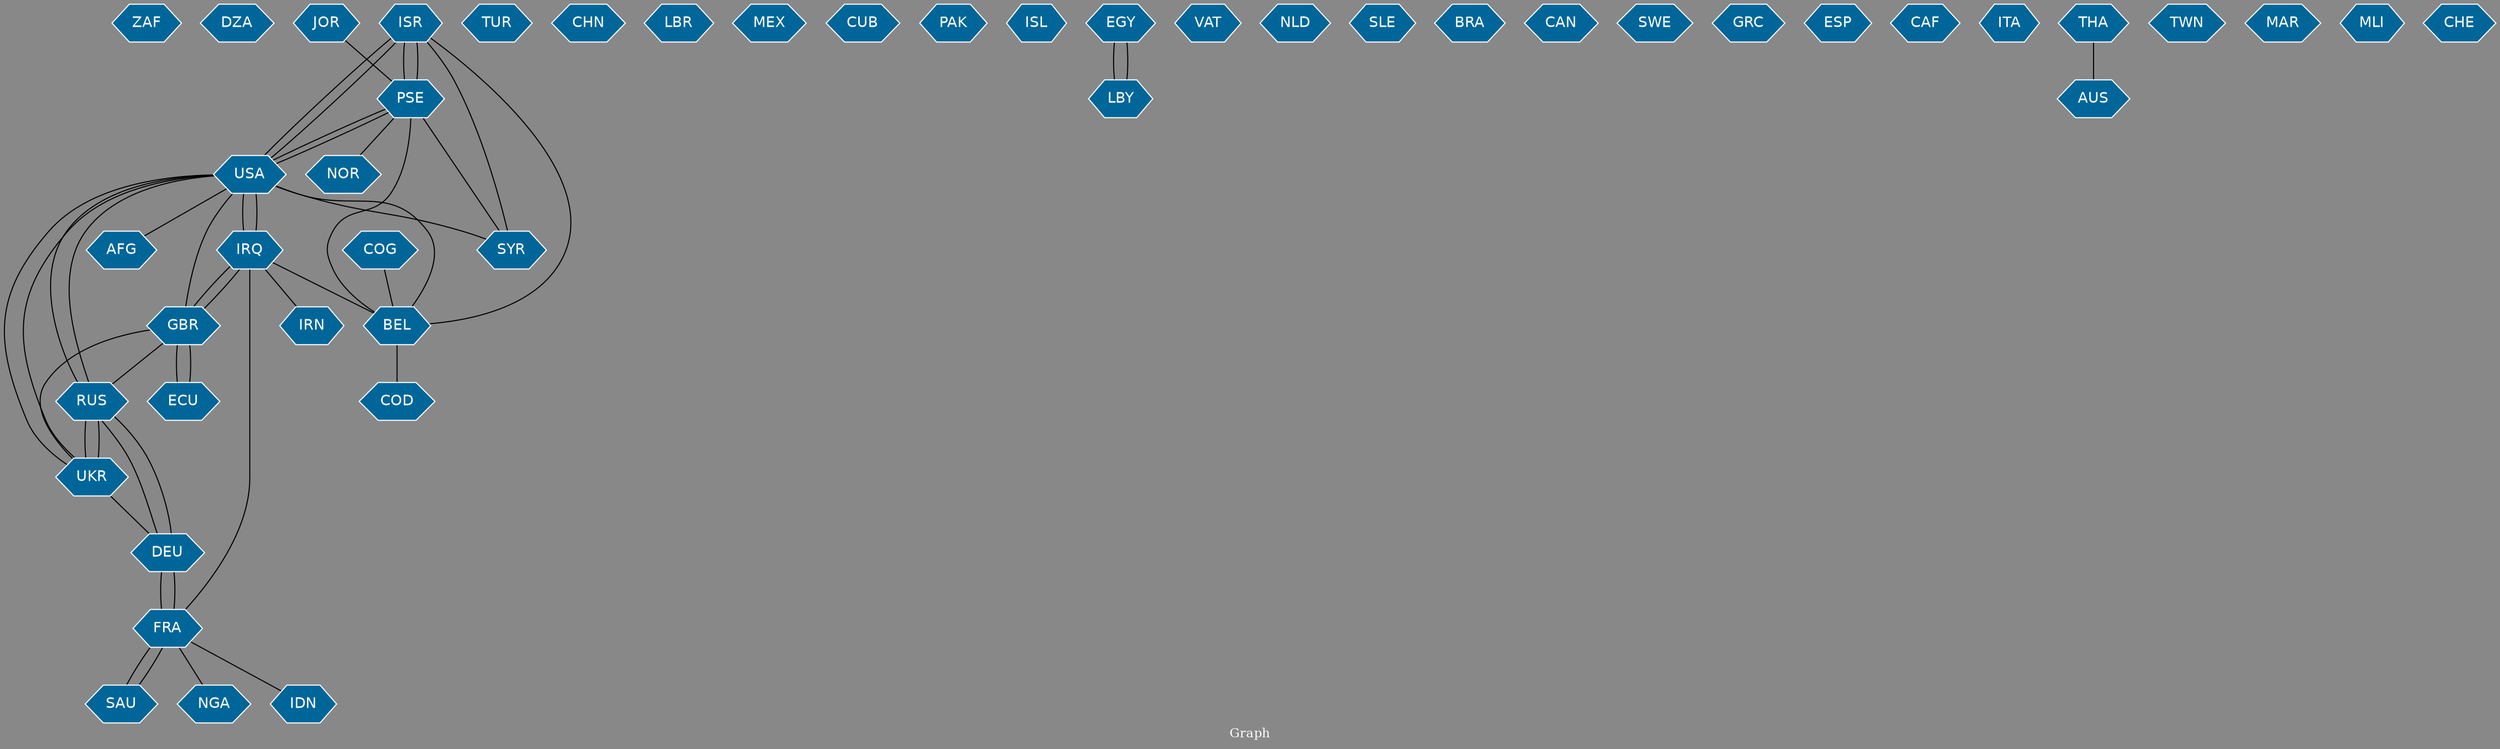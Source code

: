 // Countries together in item graph
graph {
	graph [bgcolor="#888888" fontcolor=white fontsize=12 label="Graph" outputorder=edgesfirst overlap=prism]
	node [color=white fillcolor="#006699" fontcolor=white fontname=Helvetica shape=hexagon style=filled]
	edge [arrowhead=open color=black fontcolor=white fontname=Courier fontsize=12]
		ZAF [label=ZAF]
		DZA [label=DZA]
		ISR [label=ISR]
		PSE [label=PSE]
		ECU [label=ECU]
		GBR [label=GBR]
		USA [label=USA]
		IRQ [label=IRQ]
		UKR [label=UKR]
		RUS [label=RUS]
		TUR [label=TUR]
		SYR [label=SYR]
		DEU [label=DEU]
		CHN [label=CHN]
		LBR [label=LBR]
		IRN [label=IRN]
		AFG [label=AFG]
		FRA [label=FRA]
		BEL [label=BEL]
		MEX [label=MEX]
		CUB [label=CUB]
		PAK [label=PAK]
		ISL [label=ISL]
		EGY [label=EGY]
		VAT [label=VAT]
		NLD [label=NLD]
		COD [label=COD]
		SLE [label=SLE]
		BRA [label=BRA]
		LBY [label=LBY]
		SAU [label=SAU]
		COG [label=COG]
		CAN [label=CAN]
		SWE [label=SWE]
		GRC [label=GRC]
		ESP [label=ESP]
		CAF [label=CAF]
		ITA [label=ITA]
		THA [label=THA]
		AUS [label=AUS]
		NOR [label=NOR]
		TWN [label=TWN]
		NGA [label=NGA]
		MAR [label=MAR]
		JOR [label=JOR]
		MLI [label=MLI]
		CHE [label=CHE]
		IDN [label=IDN]
			FRA -- IDN [weight=1]
			USA -- ISR [weight=1]
			DEU -- FRA [weight=1]
			UKR -- DEU [weight=5]
			IRQ -- GBR [weight=1]
			ISR -- PSE [weight=25]
			USA -- AFG [weight=1]
			UKR -- RUS [weight=14]
			IRQ -- IRN [weight=1]
			BEL -- COD [weight=1]
			ISR -- SYR [weight=1]
			COG -- BEL [weight=1]
			THA -- AUS [weight=1]
			IRQ -- USA [weight=8]
			IRQ -- BEL [weight=2]
			ISR -- BEL [weight=3]
			USA -- BEL [weight=1]
			JOR -- PSE [weight=1]
			DEU -- RUS [weight=1]
			USA -- SYR [weight=2]
			GBR -- UKR [weight=1]
			USA -- IRQ [weight=10]
			FRA -- SAU [weight=1]
			SAU -- FRA [weight=1]
			RUS -- USA [weight=1]
			UKR -- USA [weight=1]
			RUS -- UKR [weight=12]
			USA -- RUS [weight=3]
			PSE -- ISR [weight=13]
			GBR -- ECU [weight=1]
			FRA -- NGA [weight=1]
			ISR -- USA [weight=1]
			ECU -- GBR [weight=2]
			SYR -- PSE [weight=1]
			GBR -- RUS [weight=1]
			LBY -- EGY [weight=1]
			RUS -- DEU [weight=3]
			IRQ -- FRA [weight=2]
			EGY -- LBY [weight=1]
			PSE -- NOR [weight=1]
			PSE -- USA [weight=2]
			PSE -- BEL [weight=2]
			FRA -- DEU [weight=2]
			GBR -- IRQ [weight=1]
			GBR -- USA [weight=1]
			USA -- UKR [weight=2]
			USA -- PSE [weight=1]
}